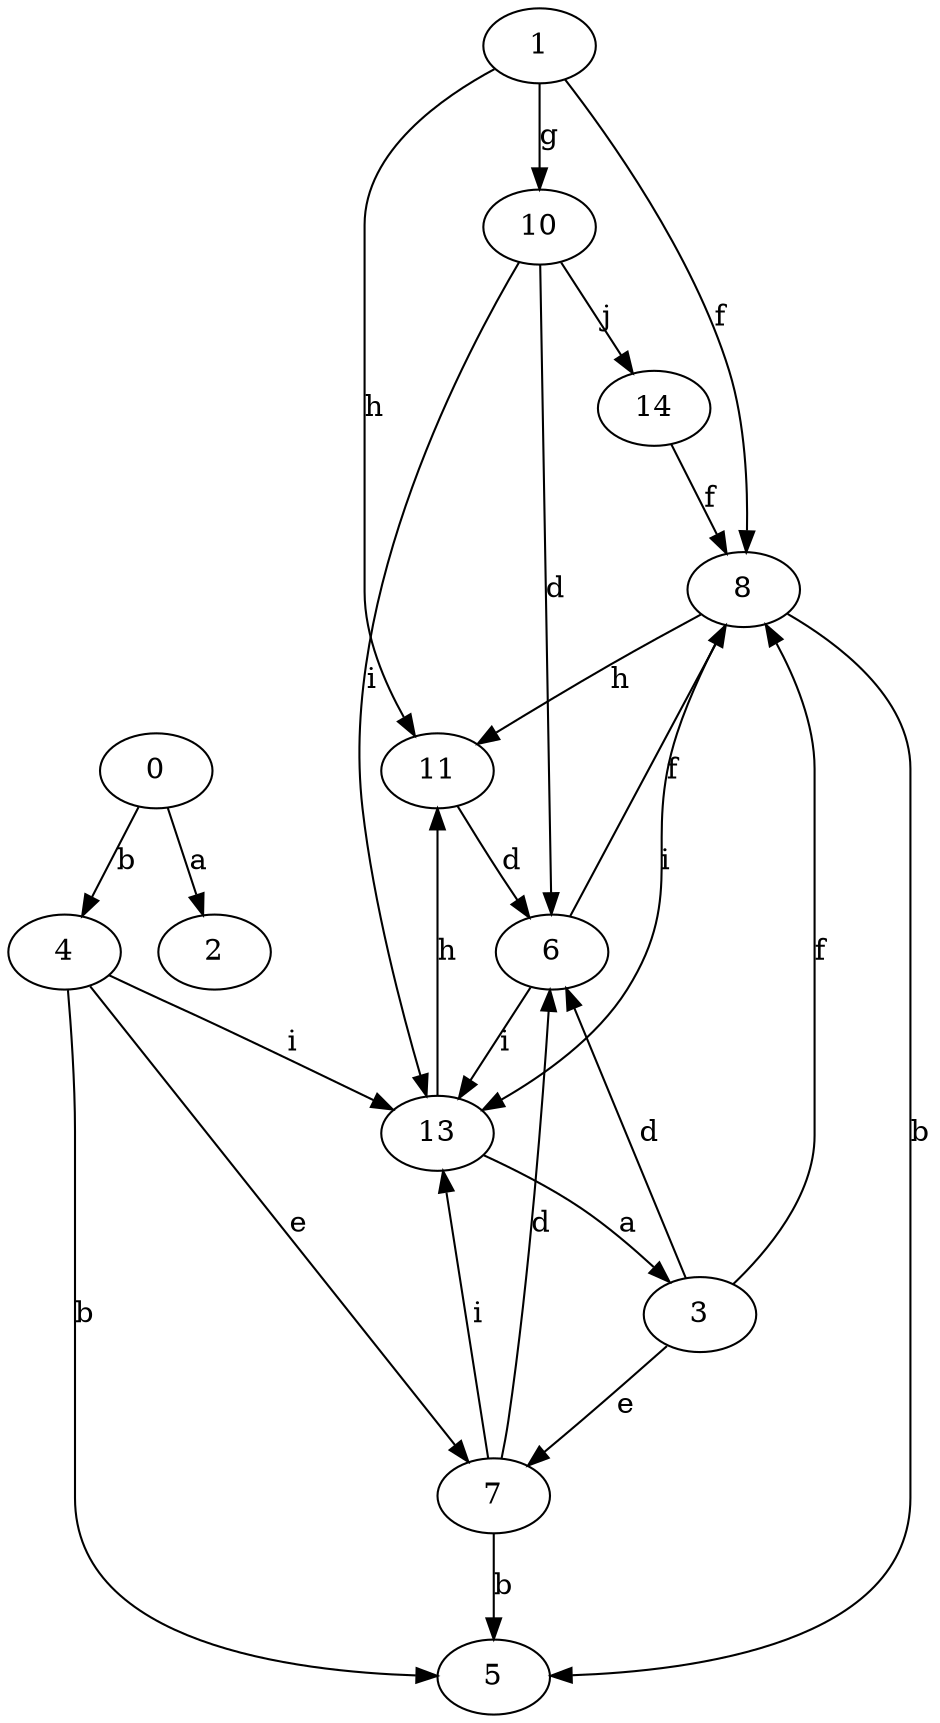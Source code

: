 strict digraph  {
1;
2;
3;
4;
5;
6;
7;
8;
10;
0;
11;
13;
14;
1 -> 8  [label=f];
1 -> 10  [label=g];
1 -> 11  [label=h];
3 -> 6  [label=d];
3 -> 7  [label=e];
3 -> 8  [label=f];
4 -> 5  [label=b];
4 -> 7  [label=e];
4 -> 13  [label=i];
6 -> 8  [label=f];
6 -> 13  [label=i];
7 -> 5  [label=b];
7 -> 6  [label=d];
7 -> 13  [label=i];
8 -> 5  [label=b];
8 -> 11  [label=h];
8 -> 13  [label=i];
10 -> 6  [label=d];
10 -> 13  [label=i];
10 -> 14  [label=j];
0 -> 2  [label=a];
0 -> 4  [label=b];
11 -> 6  [label=d];
13 -> 3  [label=a];
13 -> 11  [label=h];
14 -> 8  [label=f];
}

